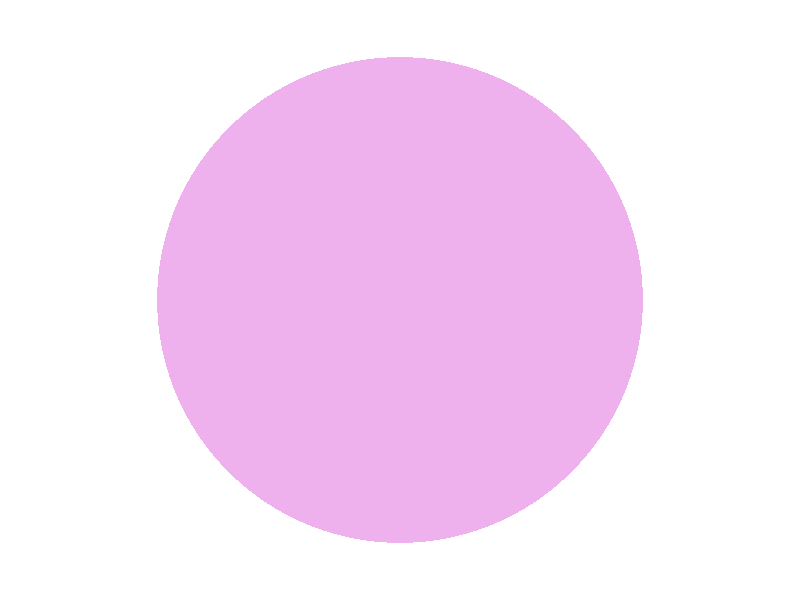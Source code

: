 // "povtl v1.0.0"
// "(2020-06-11 12:20:20.080620)"
// "Orchid"


#version 3.7;
global_settings {assumed_gamma 1.00}

#include "colors.inc"
#include "textures.inc"
#include "stones.inc"
#include "woods.inc"
#include "metals.inc"

camera {
  location<0.0, 0.0, -4.1>
  look_at <0.0 ,0.0 , 0.0>
  angle 45.0
  right x * image_width / image_height 
}

light_source {
  <1.5, 1.5, -3.0>
  color rgb <1.0, 1.0, 1.0>*2.0
}

#declare myobj =
  difference {
    sphere {<0.0, 0.0, 0.0>, 1.0}
    sphere {<0.5, 0.5, -0.5>, 0.5}
  }

object { myobj 
  rotate <-45.0, 0.0, 0.0> 
  pigment { color Orchid }
}

background{White}

// EOF